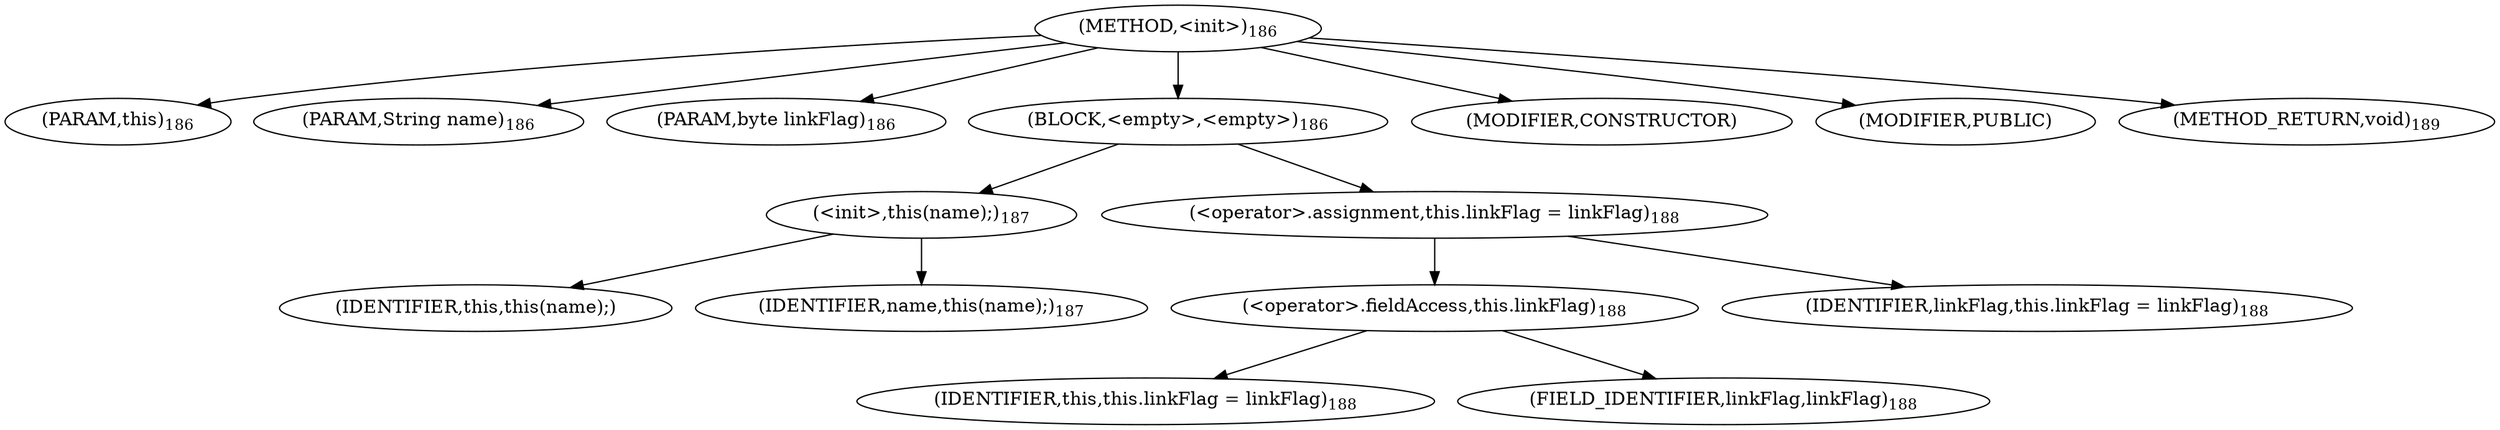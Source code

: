 digraph "&lt;init&gt;" {  
"414" [label = <(METHOD,&lt;init&gt;)<SUB>186</SUB>> ]
"31" [label = <(PARAM,this)<SUB>186</SUB>> ]
"415" [label = <(PARAM,String name)<SUB>186</SUB>> ]
"416" [label = <(PARAM,byte linkFlag)<SUB>186</SUB>> ]
"417" [label = <(BLOCK,&lt;empty&gt;,&lt;empty&gt;)<SUB>186</SUB>> ]
"418" [label = <(&lt;init&gt;,this(name);)<SUB>187</SUB>> ]
"30" [label = <(IDENTIFIER,this,this(name);)> ]
"419" [label = <(IDENTIFIER,name,this(name);)<SUB>187</SUB>> ]
"420" [label = <(&lt;operator&gt;.assignment,this.linkFlag = linkFlag)<SUB>188</SUB>> ]
"421" [label = <(&lt;operator&gt;.fieldAccess,this.linkFlag)<SUB>188</SUB>> ]
"32" [label = <(IDENTIFIER,this,this.linkFlag = linkFlag)<SUB>188</SUB>> ]
"422" [label = <(FIELD_IDENTIFIER,linkFlag,linkFlag)<SUB>188</SUB>> ]
"423" [label = <(IDENTIFIER,linkFlag,this.linkFlag = linkFlag)<SUB>188</SUB>> ]
"424" [label = <(MODIFIER,CONSTRUCTOR)> ]
"425" [label = <(MODIFIER,PUBLIC)> ]
"426" [label = <(METHOD_RETURN,void)<SUB>189</SUB>> ]
  "414" -> "31" 
  "414" -> "415" 
  "414" -> "416" 
  "414" -> "417" 
  "414" -> "424" 
  "414" -> "425" 
  "414" -> "426" 
  "417" -> "418" 
  "417" -> "420" 
  "418" -> "30" 
  "418" -> "419" 
  "420" -> "421" 
  "420" -> "423" 
  "421" -> "32" 
  "421" -> "422" 
}
